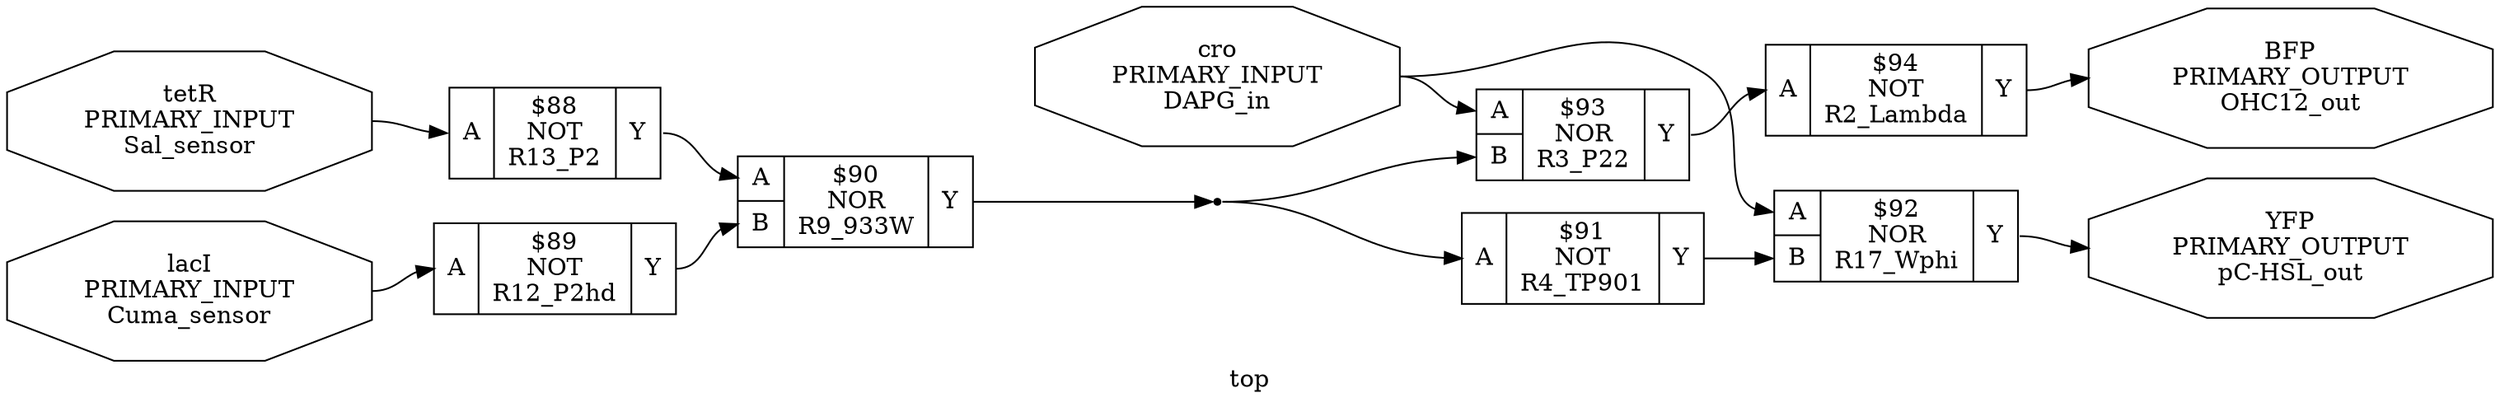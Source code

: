 digraph "top" {
label="top";
rankdir="LR";
remincross=true;
n6 [ shape=octagon, label="BFP\nPRIMARY_OUTPUT\nOHC12_out", fontcolor="black"];
n7 [ shape=octagon, label="YFP\nPRIMARY_OUTPUT\npC-HSL_out", fontcolor="black"];
n8 [ shape=octagon, label="cro\nPRIMARY_INPUT\nDAPG_in", fontcolor="black"];
n9 [ shape=octagon, label="lacI\nPRIMARY_INPUT\nCuma_sensor", fontcolor="black"];
n10 [ shape=octagon, label="tetR\nPRIMARY_INPUT\nSal_sensor", fontcolor="black"];
c13 [ shape=record, label="{{<p11> A}|$88\nNOT\nR13_P2|{<p12> Y}}",  ];
c14 [ shape=record, label="{{<p11> A}|$89\nNOT\nR12_P2hd|{<p12> Y}}",  ];
c16 [ shape=record, label="{{<p11> A|<p15> B}|$90\nNOR\nR9_933W|{<p12> Y}}",  ];
c17 [ shape=record, label="{{<p11> A}|$91\nNOT\nR4_TP901|{<p12> Y}}",  ];
c18 [ shape=record, label="{{<p11> A|<p15> B}|$92\nNOR\nR17_Wphi|{<p12> Y}}",  ];
c19 [ shape=record, label="{{<p11> A|<p15> B}|$93\nNOR\nR3_P22|{<p12> Y}}",  ];
c20 [ shape=record, label="{{<p11> A}|$94\nNOT\nR2_Lambda|{<p12> Y}}",  ];
c19:p12:e -> c20:p11:w [color="black", fontcolor="black", label=""];
n10:e -> c13:p11:w [color="black", fontcolor="black", label=""];
c13:p12:e -> c16:p11:w [color="black", fontcolor="black", label=""];
c14:p12:e -> c16:p15:w [color="black", fontcolor="black", label=""];
n4 [ shape=point ];
c16:p12:e -> n4:w [color="black", fontcolor="black", label=""];
n4:e -> c17:p11:w [color="black", fontcolor="black", label=""];
n4:e -> c19:p15:w [color="black", fontcolor="black", label=""];
c17:p12:e -> c18:p15:w [color="black", fontcolor="black", label=""];
c20:p12:e -> n6:w [color="black", fontcolor="black", label=""];
c18:p12:e -> n7:w [color="black", fontcolor="black", label=""];
n8:e -> c18:p11:w [color="black", fontcolor="black", label=""];
n8:e -> c19:p11:w [color="black", fontcolor="black", label=""];
n9:e -> c14:p11:w [color="black", fontcolor="black", label=""];
}
